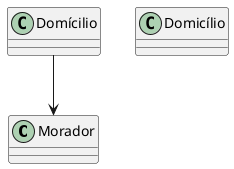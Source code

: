 @startuml diagrama_de_classes

class Morador {
    
}

class Domicílio {

}

Domícilio --> Morador

@enduml